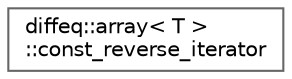 digraph "Graphical Class Hierarchy"
{
 // LATEX_PDF_SIZE
  bgcolor="transparent";
  edge [fontname=Helvetica,fontsize=10,labelfontname=Helvetica,labelfontsize=10];
  node [fontname=Helvetica,fontsize=10,shape=box,height=0.2,width=0.4];
  rankdir="LR";
  Node0 [id="Node000000",label="diffeq::array\< T \>\l::const_reverse_iterator",height=0.2,width=0.4,color="grey40", fillcolor="white", style="filled",URL="$classdiffeq_1_1array_1_1const__reverse__iterator.html",tooltip="STL iterator class."];
}
